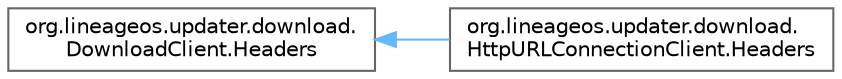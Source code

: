 digraph "Graphical Class Hierarchy"
{
 // LATEX_PDF_SIZE
  bgcolor="transparent";
  edge [fontname=Helvetica,fontsize=10,labelfontname=Helvetica,labelfontsize=10];
  node [fontname=Helvetica,fontsize=10,shape=box,height=0.2,width=0.4];
  rankdir="LR";
  Node0 [label="org.lineageos.updater.download.\lDownloadClient.Headers",height=0.2,width=0.4,color="grey40", fillcolor="white", style="filled",URL="$interfaceorg_1_1lineageos_1_1updater_1_1download_1_1_download_client_1_1_headers.html",tooltip=" "];
  Node0 -> Node1 [dir="back",color="steelblue1",style="solid"];
  Node1 [label="org.lineageos.updater.download.\lHttpURLConnectionClient.Headers",height=0.2,width=0.4,color="grey40", fillcolor="white", style="filled",URL="$classorg_1_1lineageos_1_1updater_1_1download_1_1_http_u_r_l_connection_client_1_1_headers.html",tooltip=" "];
}
